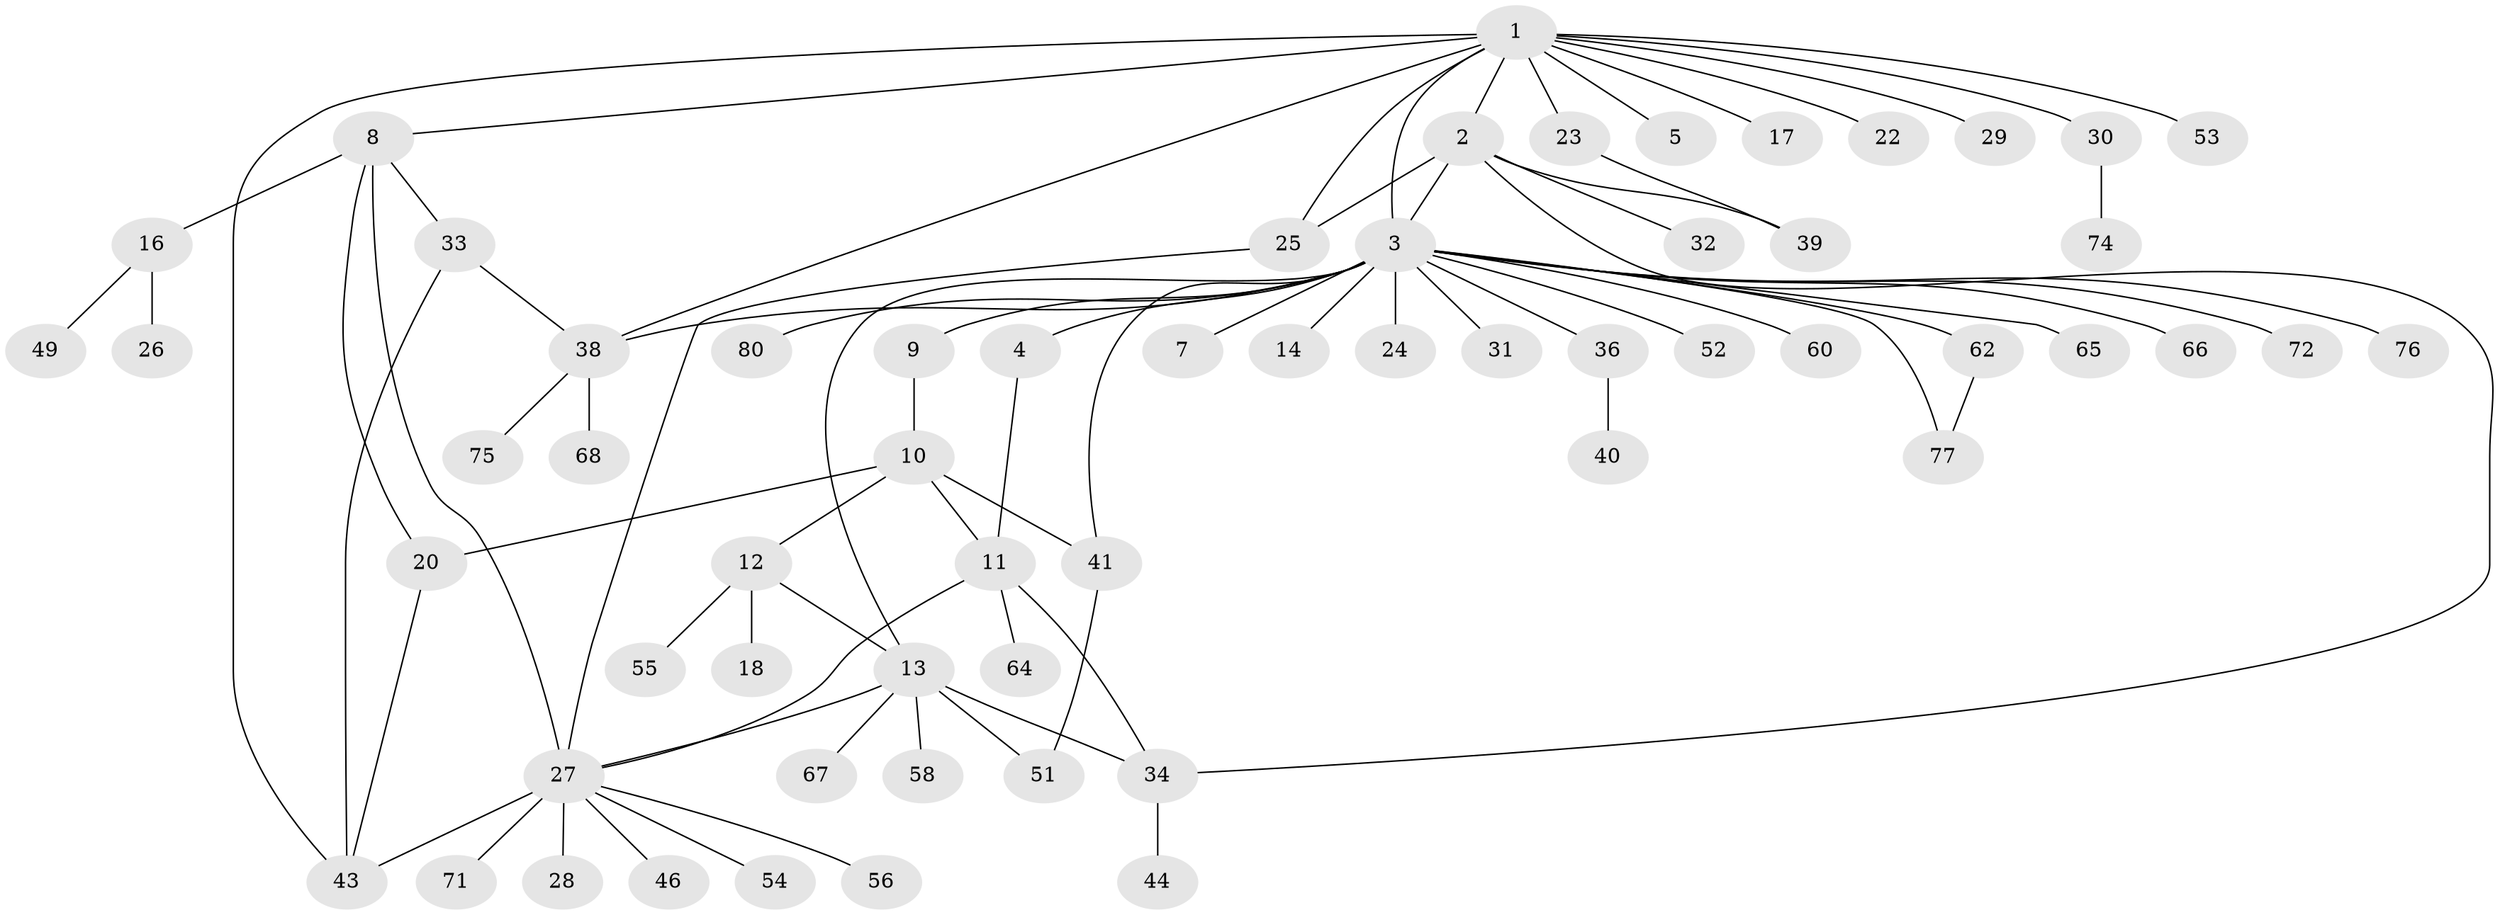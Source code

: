 // original degree distribution, {15: 0.012048192771084338, 6: 0.03614457831325301, 3: 0.10843373493975904, 2: 0.18072289156626506, 20: 0.012048192771084338, 1: 0.5180722891566265, 5: 0.04819277108433735, 7: 0.012048192771084338, 4: 0.060240963855421686, 10: 0.012048192771084338}
// Generated by graph-tools (version 1.1) at 2025/11/02/27/25 16:11:13]
// undirected, 60 vertices, 78 edges
graph export_dot {
graph [start="1"]
  node [color=gray90,style=filled];
  1 [super="+50"];
  2 [super="+48"];
  3 [super="+6"];
  4 [super="+83"];
  5 [super="+81"];
  7;
  8;
  9 [super="+15"];
  10 [super="+42"];
  11 [super="+82"];
  12 [super="+37"];
  13 [super="+57"];
  14;
  16 [super="+19"];
  17;
  18;
  20 [super="+21"];
  22 [super="+79"];
  23 [super="+63"];
  24;
  25 [super="+47"];
  26;
  27 [super="+45"];
  28;
  29;
  30;
  31;
  32;
  33;
  34 [super="+35"];
  36;
  38 [super="+59"];
  39 [super="+73"];
  40;
  41 [super="+78"];
  43 [super="+70"];
  44;
  46;
  49;
  51;
  52;
  53 [super="+61"];
  54;
  55;
  56;
  58;
  60;
  62 [super="+69"];
  64;
  65;
  66;
  67;
  68;
  71;
  72;
  74;
  75;
  76;
  77;
  80;
  1 -- 2;
  1 -- 3 [weight=2];
  1 -- 5;
  1 -- 8;
  1 -- 17;
  1 -- 22;
  1 -- 23;
  1 -- 25;
  1 -- 29;
  1 -- 30;
  1 -- 43;
  1 -- 53;
  1 -- 38;
  2 -- 25;
  2 -- 32;
  2 -- 39;
  2 -- 3;
  2 -- 34;
  3 -- 4 [weight=2];
  3 -- 24;
  3 -- 41 [weight=2];
  3 -- 66;
  3 -- 65;
  3 -- 7;
  3 -- 72;
  3 -- 9;
  3 -- 76;
  3 -- 77;
  3 -- 14;
  3 -- 80;
  3 -- 31;
  3 -- 36;
  3 -- 52;
  3 -- 60;
  3 -- 62;
  3 -- 38;
  3 -- 13;
  4 -- 11;
  8 -- 16;
  8 -- 20;
  8 -- 27;
  8 -- 33;
  9 -- 10;
  10 -- 12;
  10 -- 41;
  10 -- 11;
  10 -- 20;
  11 -- 27;
  11 -- 34;
  11 -- 64;
  12 -- 13;
  12 -- 18;
  12 -- 55;
  13 -- 27;
  13 -- 34;
  13 -- 51;
  13 -- 58;
  13 -- 67;
  16 -- 26;
  16 -- 49;
  20 -- 43;
  23 -- 39;
  25 -- 27;
  27 -- 28;
  27 -- 43;
  27 -- 46;
  27 -- 54;
  27 -- 56;
  27 -- 71 [weight=2];
  30 -- 74;
  33 -- 38;
  33 -- 43;
  34 -- 44;
  36 -- 40;
  38 -- 68;
  38 -- 75;
  41 -- 51;
  62 -- 77;
}
